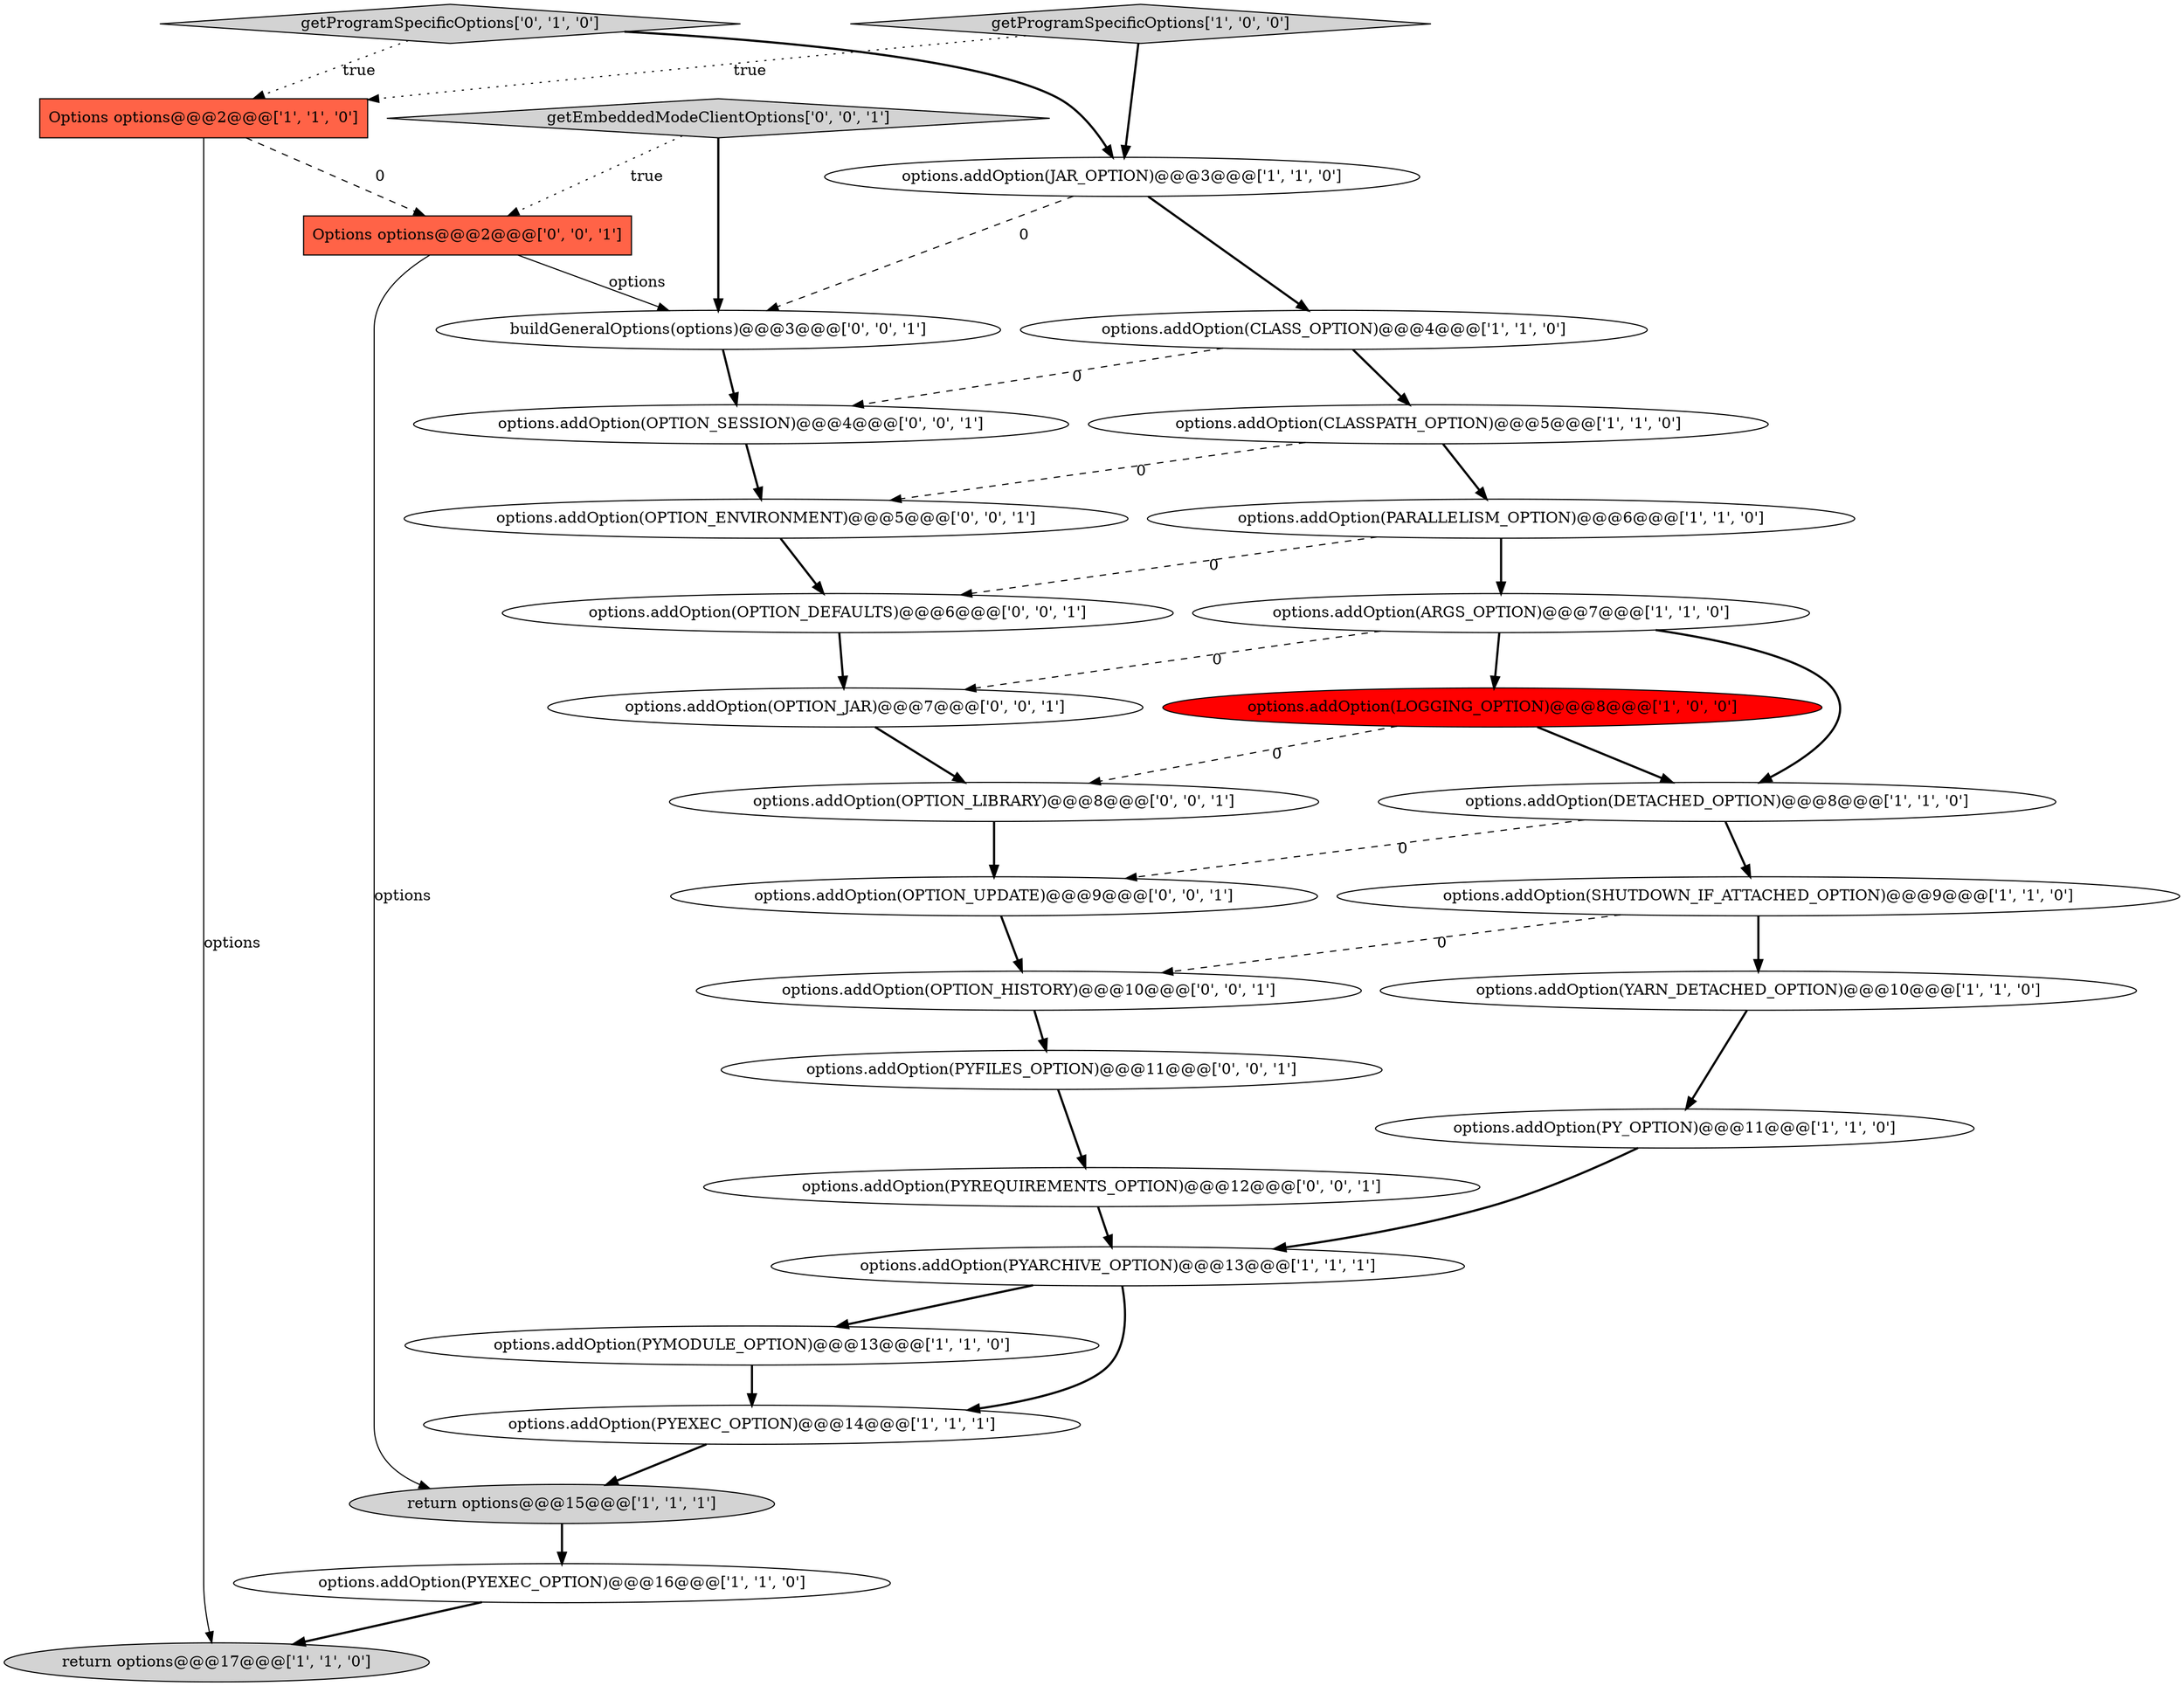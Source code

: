 digraph {
2 [style = filled, label = "options.addOption(YARN_DETACHED_OPTION)@@@10@@@['1', '1', '0']", fillcolor = white, shape = ellipse image = "AAA0AAABBB1BBB"];
10 [style = filled, label = "options.addOption(PYEXEC_OPTION)@@@14@@@['1', '1', '1']", fillcolor = white, shape = ellipse image = "AAA0AAABBB1BBB"];
24 [style = filled, label = "buildGeneralOptions(options)@@@3@@@['0', '0', '1']", fillcolor = white, shape = ellipse image = "AAA0AAABBB3BBB"];
9 [style = filled, label = "return options@@@15@@@['1', '1', '1']", fillcolor = lightgray, shape = ellipse image = "AAA0AAABBB1BBB"];
23 [style = filled, label = "options.addOption(OPTION_HISTORY)@@@10@@@['0', '0', '1']", fillcolor = white, shape = ellipse image = "AAA0AAABBB3BBB"];
17 [style = filled, label = "options.addOption(SHUTDOWN_IF_ATTACHED_OPTION)@@@9@@@['1', '1', '0']", fillcolor = white, shape = ellipse image = "AAA0AAABBB1BBB"];
4 [style = filled, label = "options.addOption(DETACHED_OPTION)@@@8@@@['1', '1', '0']", fillcolor = white, shape = ellipse image = "AAA0AAABBB1BBB"];
0 [style = filled, label = "options.addOption(ARGS_OPTION)@@@7@@@['1', '1', '0']", fillcolor = white, shape = ellipse image = "AAA0AAABBB1BBB"];
15 [style = filled, label = "options.addOption(CLASSPATH_OPTION)@@@5@@@['1', '1', '0']", fillcolor = white, shape = ellipse image = "AAA0AAABBB1BBB"];
25 [style = filled, label = "Options options@@@2@@@['0', '0', '1']", fillcolor = tomato, shape = box image = "AAA0AAABBB3BBB"];
3 [style = filled, label = "options.addOption(PY_OPTION)@@@11@@@['1', '1', '0']", fillcolor = white, shape = ellipse image = "AAA0AAABBB1BBB"];
29 [style = filled, label = "options.addOption(PYREQUIREMENTS_OPTION)@@@12@@@['0', '0', '1']", fillcolor = white, shape = ellipse image = "AAA0AAABBB3BBB"];
18 [style = filled, label = "getProgramSpecificOptions['0', '1', '0']", fillcolor = lightgray, shape = diamond image = "AAA0AAABBB2BBB"];
28 [style = filled, label = "options.addOption(OPTION_JAR)@@@7@@@['0', '0', '1']", fillcolor = white, shape = ellipse image = "AAA0AAABBB3BBB"];
26 [style = filled, label = "options.addOption(OPTION_LIBRARY)@@@8@@@['0', '0', '1']", fillcolor = white, shape = ellipse image = "AAA0AAABBB3BBB"];
19 [style = filled, label = "getEmbeddedModeClientOptions['0', '0', '1']", fillcolor = lightgray, shape = diamond image = "AAA0AAABBB3BBB"];
30 [style = filled, label = "options.addOption(OPTION_ENVIRONMENT)@@@5@@@['0', '0', '1']", fillcolor = white, shape = ellipse image = "AAA0AAABBB3BBB"];
13 [style = filled, label = "options.addOption(PYEXEC_OPTION)@@@16@@@['1', '1', '0']", fillcolor = white, shape = ellipse image = "AAA0AAABBB1BBB"];
14 [style = filled, label = "Options options@@@2@@@['1', '1', '0']", fillcolor = tomato, shape = box image = "AAA0AAABBB1BBB"];
5 [style = filled, label = "options.addOption(PYMODULE_OPTION)@@@13@@@['1', '1', '0']", fillcolor = white, shape = ellipse image = "AAA0AAABBB1BBB"];
8 [style = filled, label = "options.addOption(PYARCHIVE_OPTION)@@@13@@@['1', '1', '1']", fillcolor = white, shape = ellipse image = "AAA0AAABBB1BBB"];
1 [style = filled, label = "return options@@@17@@@['1', '1', '0']", fillcolor = lightgray, shape = ellipse image = "AAA0AAABBB1BBB"];
6 [style = filled, label = "options.addOption(LOGGING_OPTION)@@@8@@@['1', '0', '0']", fillcolor = red, shape = ellipse image = "AAA1AAABBB1BBB"];
16 [style = filled, label = "getProgramSpecificOptions['1', '0', '0']", fillcolor = lightgray, shape = diamond image = "AAA0AAABBB1BBB"];
20 [style = filled, label = "options.addOption(OPTION_SESSION)@@@4@@@['0', '0', '1']", fillcolor = white, shape = ellipse image = "AAA0AAABBB3BBB"];
21 [style = filled, label = "options.addOption(OPTION_UPDATE)@@@9@@@['0', '0', '1']", fillcolor = white, shape = ellipse image = "AAA0AAABBB3BBB"];
27 [style = filled, label = "options.addOption(PYFILES_OPTION)@@@11@@@['0', '0', '1']", fillcolor = white, shape = ellipse image = "AAA0AAABBB3BBB"];
22 [style = filled, label = "options.addOption(OPTION_DEFAULTS)@@@6@@@['0', '0', '1']", fillcolor = white, shape = ellipse image = "AAA0AAABBB3BBB"];
12 [style = filled, label = "options.addOption(CLASS_OPTION)@@@4@@@['1', '1', '0']", fillcolor = white, shape = ellipse image = "AAA0AAABBB1BBB"];
11 [style = filled, label = "options.addOption(JAR_OPTION)@@@3@@@['1', '1', '0']", fillcolor = white, shape = ellipse image = "AAA0AAABBB1BBB"];
7 [style = filled, label = "options.addOption(PARALLELISM_OPTION)@@@6@@@['1', '1', '0']", fillcolor = white, shape = ellipse image = "AAA0AAABBB1BBB"];
5->10 [style = bold, label=""];
29->8 [style = bold, label=""];
8->10 [style = bold, label=""];
19->25 [style = dotted, label="true"];
30->22 [style = bold, label=""];
16->11 [style = bold, label=""];
12->20 [style = dashed, label="0"];
4->17 [style = bold, label=""];
15->7 [style = bold, label=""];
23->27 [style = bold, label=""];
0->6 [style = bold, label=""];
14->25 [style = dashed, label="0"];
2->3 [style = bold, label=""];
14->1 [style = solid, label="options"];
18->11 [style = bold, label=""];
12->15 [style = bold, label=""];
15->30 [style = dashed, label="0"];
28->26 [style = bold, label=""];
11->12 [style = bold, label=""];
7->0 [style = bold, label=""];
22->28 [style = bold, label=""];
0->28 [style = dashed, label="0"];
4->21 [style = dashed, label="0"];
18->14 [style = dotted, label="true"];
13->1 [style = bold, label=""];
26->21 [style = bold, label=""];
19->24 [style = bold, label=""];
24->20 [style = bold, label=""];
6->4 [style = bold, label=""];
17->2 [style = bold, label=""];
8->5 [style = bold, label=""];
0->4 [style = bold, label=""];
6->26 [style = dashed, label="0"];
3->8 [style = bold, label=""];
16->14 [style = dotted, label="true"];
11->24 [style = dashed, label="0"];
10->9 [style = bold, label=""];
17->23 [style = dashed, label="0"];
27->29 [style = bold, label=""];
20->30 [style = bold, label=""];
21->23 [style = bold, label=""];
7->22 [style = dashed, label="0"];
25->24 [style = solid, label="options"];
9->13 [style = bold, label=""];
25->9 [style = solid, label="options"];
}
